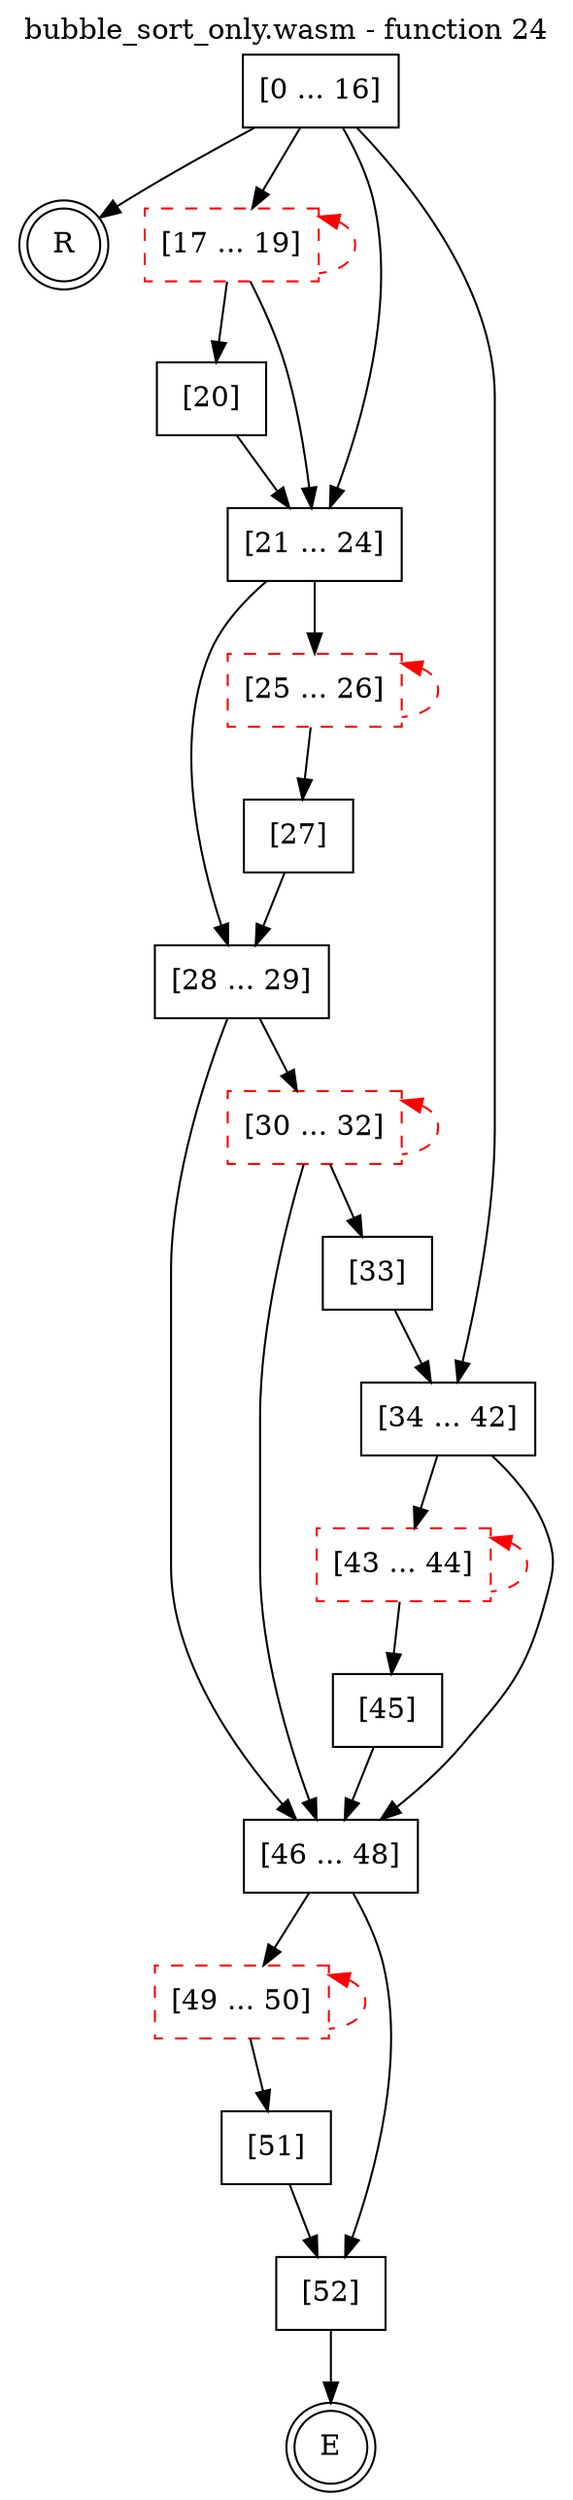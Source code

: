 digraph finite_state_machine {
    label = "bubble_sort_only.wasm - function 24"
    labelloc =  t
    labelfontsize = 16
    labelfontcolor = black
    labelfontname = "Helvetica"
    node [shape = doublecircle]; E R ;
    node [shape = box];
    node [shape=box, color=black, style=solid] 0[label="[0 ... 16]"]
    node [shape=box, color=red, style=dashed] 17[label="[17 ... 19]"]
    node [shape=box, color=black, style=solid] 20[label="[20]"]
    node [shape=box, color=black, style=solid] 21[label="[21 ... 24]"]
    node [shape=box, color=red, style=dashed] 25[label="[25 ... 26]"]
    node [shape=box, color=black, style=solid] 27[label="[27]"]
    node [shape=box, color=black, style=solid] 28[label="[28 ... 29]"]
    node [shape=box, color=red, style=dashed] 30[label="[30 ... 32]"]
    node [shape=box, color=black, style=solid] 33[label="[33]"]
    node [shape=box, color=black, style=solid] 34[label="[34 ... 42]"]
    node [shape=box, color=red, style=dashed] 43[label="[43 ... 44]"]
    node [shape=box, color=black, style=solid] 45[label="[45]"]
    node [shape=box, color=black, style=solid] 46[label="[46 ... 48]"]
    node [shape=box, color=red, style=dashed] 49[label="[49 ... 50]"]
    node [shape=box, color=black, style=solid] 51[label="[51]"]
    node [shape=box, color=black, style=solid] 52[label="[52]"]
    node [shape=box, color=black, style=solid] R[label="R"]
    0 -> 17;
    0 -> 21;
    0 -> 34;
    0 -> R;
    17 -> 20;
    17 -> 21;
    17 -> 17[style="dashed" color="red" dir=back];
    20 -> 21;
    21 -> 25;
    21 -> 28;
    25 -> 27;
    25 -> 25[style="dashed" color="red" dir=back];
    27 -> 28;
    28 -> 30;
    28 -> 46;
    30 -> 33;
    30 -> 46;
    30 -> 30[style="dashed" color="red" dir=back];
    33 -> 34;
    34 -> 43;
    34 -> 46;
    43 -> 45;
    43 -> 43[style="dashed" color="red" dir=back];
    45 -> 46;
    46 -> 49;
    46 -> 52;
    49 -> 51;
    49 -> 49[style="dashed" color="red" dir=back];
    51 -> 52;
    52 -> E;
}

